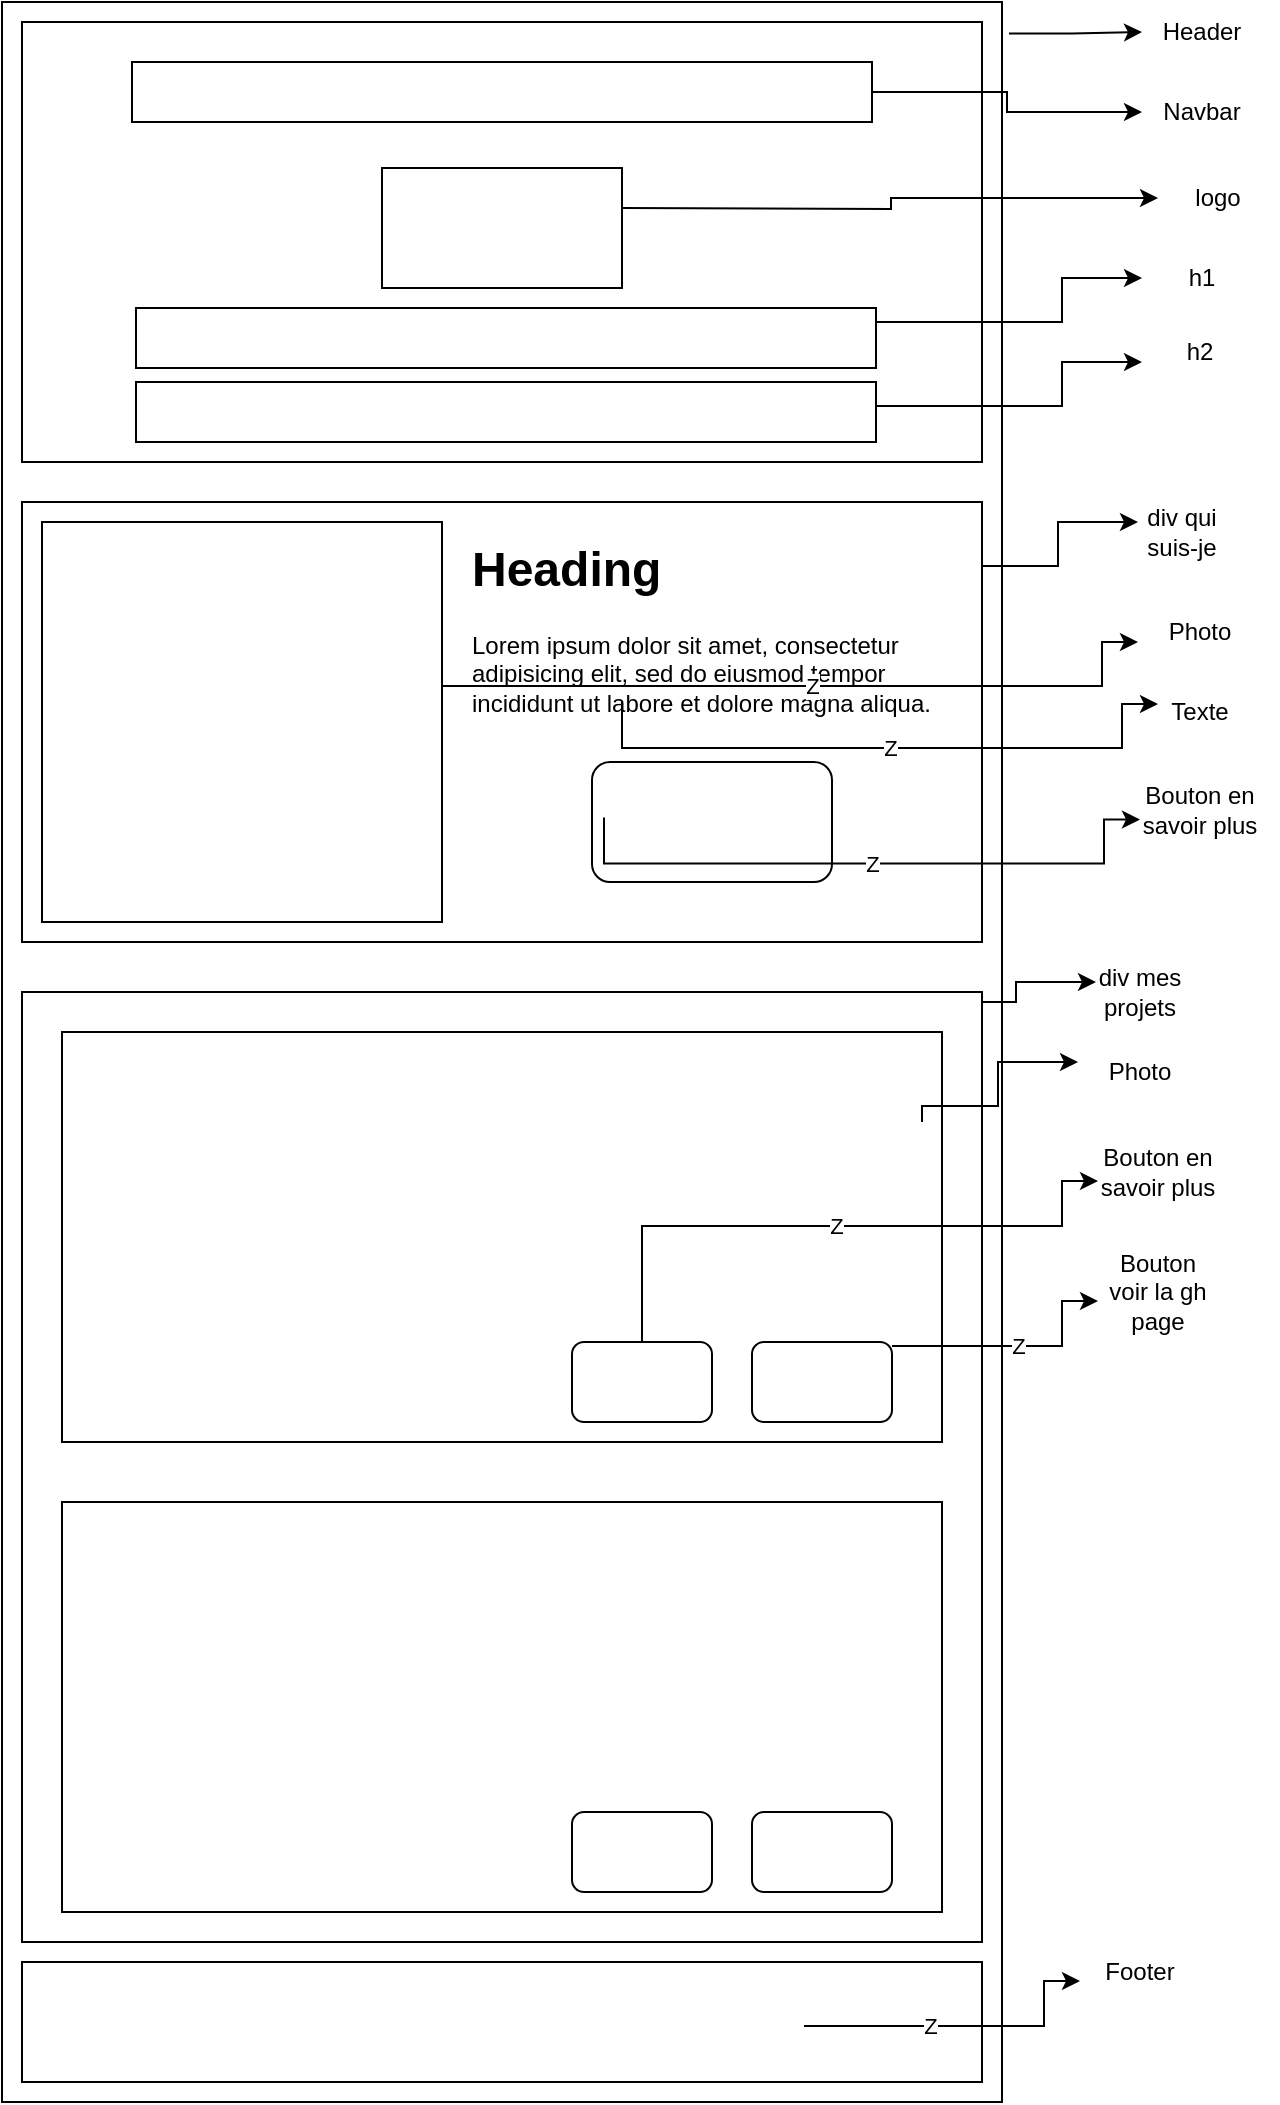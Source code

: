 <mxfile version="15.4.0" type="github">
  <diagram id="wgWVWkLuQf_HbRL2IC5x" name="Page-1">
    <mxGraphModel dx="651" dy="397" grid="1" gridSize="10" guides="1" tooltips="1" connect="1" arrows="1" fold="1" page="1" pageScale="1" pageWidth="827" pageHeight="1169" math="0" shadow="0">
      <root>
        <mxCell id="0" />
        <mxCell id="1" parent="0" />
        <mxCell id="NwJ2-ESEY010zBiN_XA0-1" value="" style="rounded=0;whiteSpace=wrap;html=1;" vertex="1" parent="1">
          <mxGeometry x="70" y="40" width="500" height="1050" as="geometry" />
        </mxCell>
        <mxCell id="NwJ2-ESEY010zBiN_XA0-2" value="" style="rounded=0;whiteSpace=wrap;html=1;" vertex="1" parent="1">
          <mxGeometry x="80" y="50" width="480" height="220" as="geometry" />
        </mxCell>
        <mxCell id="NwJ2-ESEY010zBiN_XA0-3" value="" style="rounded=0;whiteSpace=wrap;html=1;" vertex="1" parent="1">
          <mxGeometry x="260" y="123" width="120" height="60" as="geometry" />
        </mxCell>
        <mxCell id="NwJ2-ESEY010zBiN_XA0-4" value="" style="rounded=0;whiteSpace=wrap;html=1;" vertex="1" parent="1">
          <mxGeometry x="137" y="193" width="370" height="30" as="geometry" />
        </mxCell>
        <mxCell id="NwJ2-ESEY010zBiN_XA0-5" value="" style="rounded=0;whiteSpace=wrap;html=1;" vertex="1" parent="1">
          <mxGeometry x="137" y="230" width="370" height="30" as="geometry" />
        </mxCell>
        <mxCell id="NwJ2-ESEY010zBiN_XA0-6" value="" style="rounded=0;whiteSpace=wrap;html=1;" vertex="1" parent="1">
          <mxGeometry x="135" y="70" width="370" height="30" as="geometry" />
        </mxCell>
        <mxCell id="NwJ2-ESEY010zBiN_XA0-7" value="" style="rounded=0;whiteSpace=wrap;html=1;" vertex="1" parent="1">
          <mxGeometry x="80" y="1020" width="480" height="60" as="geometry" />
        </mxCell>
        <mxCell id="NwJ2-ESEY010zBiN_XA0-8" value="" style="rounded=0;whiteSpace=wrap;html=1;" vertex="1" parent="1">
          <mxGeometry x="80" y="290" width="480" height="220" as="geometry" />
        </mxCell>
        <mxCell id="NwJ2-ESEY010zBiN_XA0-9" value="" style="whiteSpace=wrap;html=1;aspect=fixed;" vertex="1" parent="1">
          <mxGeometry x="90" y="300" width="200" height="200" as="geometry" />
        </mxCell>
        <mxCell id="NwJ2-ESEY010zBiN_XA0-10" value="&lt;h1&gt;Heading&lt;/h1&gt;&lt;p&gt;Lorem ipsum dolor sit amet, consectetur adipisicing elit, sed do eiusmod tempor incididunt ut labore et dolore magna aliqua.&lt;/p&gt;" style="text;html=1;strokeColor=none;fillColor=none;spacing=5;spacingTop=-20;whiteSpace=wrap;overflow=hidden;rounded=0;" vertex="1" parent="1">
          <mxGeometry x="300" y="304" width="250" height="196" as="geometry" />
        </mxCell>
        <mxCell id="NwJ2-ESEY010zBiN_XA0-11" value="" style="rounded=1;whiteSpace=wrap;html=1;" vertex="1" parent="1">
          <mxGeometry x="365" y="420" width="120" height="60" as="geometry" />
        </mxCell>
        <mxCell id="NwJ2-ESEY010zBiN_XA0-12" value="" style="rounded=0;whiteSpace=wrap;html=1;" vertex="1" parent="1">
          <mxGeometry x="80" y="535" width="480" height="475" as="geometry" />
        </mxCell>
        <mxCell id="NwJ2-ESEY010zBiN_XA0-13" value="" style="rounded=0;whiteSpace=wrap;html=1;" vertex="1" parent="1">
          <mxGeometry x="100" y="790" width="440" height="205" as="geometry" />
        </mxCell>
        <mxCell id="NwJ2-ESEY010zBiN_XA0-14" value="" style="rounded=0;whiteSpace=wrap;html=1;" vertex="1" parent="1">
          <mxGeometry x="100" y="555" width="440" height="205" as="geometry" />
        </mxCell>
        <mxCell id="NwJ2-ESEY010zBiN_XA0-18" value="" style="rounded=1;whiteSpace=wrap;html=1;" vertex="1" parent="1">
          <mxGeometry x="355" y="945" width="70" height="40" as="geometry" />
        </mxCell>
        <mxCell id="NwJ2-ESEY010zBiN_XA0-19" value="" style="rounded=1;whiteSpace=wrap;html=1;" vertex="1" parent="1">
          <mxGeometry x="445" y="945" width="70" height="40" as="geometry" />
        </mxCell>
        <mxCell id="NwJ2-ESEY010zBiN_XA0-20" value="" style="rounded=1;whiteSpace=wrap;html=1;" vertex="1" parent="1">
          <mxGeometry x="445" y="710" width="70" height="40" as="geometry" />
        </mxCell>
        <mxCell id="NwJ2-ESEY010zBiN_XA0-21" value="" style="rounded=1;whiteSpace=wrap;html=1;" vertex="1" parent="1">
          <mxGeometry x="355" y="710" width="70" height="40" as="geometry" />
        </mxCell>
        <mxCell id="NwJ2-ESEY010zBiN_XA0-26" value="Header" style="text;html=1;strokeColor=none;fillColor=none;align=center;verticalAlign=middle;whiteSpace=wrap;rounded=0;" vertex="1" parent="1">
          <mxGeometry x="640" y="40" width="60" height="30" as="geometry" />
        </mxCell>
        <mxCell id="NwJ2-ESEY010zBiN_XA0-27" value="Navbar" style="text;html=1;strokeColor=none;fillColor=none;align=center;verticalAlign=middle;whiteSpace=wrap;rounded=0;" vertex="1" parent="1">
          <mxGeometry x="640" y="80" width="60" height="30" as="geometry" />
        </mxCell>
        <mxCell id="NwJ2-ESEY010zBiN_XA0-28" value="logo" style="text;html=1;strokeColor=none;fillColor=none;align=center;verticalAlign=middle;whiteSpace=wrap;rounded=0;" vertex="1" parent="1">
          <mxGeometry x="648" y="123" width="60" height="30" as="geometry" />
        </mxCell>
        <mxCell id="NwJ2-ESEY010zBiN_XA0-29" value="h1" style="text;html=1;strokeColor=none;fillColor=none;align=center;verticalAlign=middle;whiteSpace=wrap;rounded=0;" vertex="1" parent="1">
          <mxGeometry x="640" y="163" width="60" height="30" as="geometry" />
        </mxCell>
        <mxCell id="NwJ2-ESEY010zBiN_XA0-30" value="h2" style="text;html=1;strokeColor=none;fillColor=none;align=center;verticalAlign=middle;whiteSpace=wrap;rounded=0;" vertex="1" parent="1">
          <mxGeometry x="639" y="200" width="60" height="30" as="geometry" />
        </mxCell>
        <mxCell id="NwJ2-ESEY010zBiN_XA0-31" value="" style="endArrow=classic;html=1;rounded=0;edgeStyle=orthogonalEdgeStyle;entryX=0;entryY=0.5;entryDx=0;entryDy=0;exitX=1.007;exitY=0.015;exitDx=0;exitDy=0;exitPerimeter=0;" edge="1" parent="1" source="NwJ2-ESEY010zBiN_XA0-1" target="NwJ2-ESEY010zBiN_XA0-26">
          <mxGeometry width="50" height="50" relative="1" as="geometry">
            <mxPoint x="550" y="90" as="sourcePoint" />
            <mxPoint x="600" y="40" as="targetPoint" />
          </mxGeometry>
        </mxCell>
        <mxCell id="NwJ2-ESEY010zBiN_XA0-32" value="" style="endArrow=classic;html=1;rounded=0;edgeStyle=orthogonalEdgeStyle;" edge="1" parent="1" source="NwJ2-ESEY010zBiN_XA0-6" target="NwJ2-ESEY010zBiN_XA0-27">
          <mxGeometry width="50" height="50" relative="1" as="geometry">
            <mxPoint x="583.5" y="65.75" as="sourcePoint" />
            <mxPoint x="650" y="65" as="targetPoint" />
          </mxGeometry>
        </mxCell>
        <mxCell id="NwJ2-ESEY010zBiN_XA0-33" value="" style="endArrow=classic;html=1;rounded=0;edgeStyle=orthogonalEdgeStyle;entryX=0;entryY=0.5;entryDx=0;entryDy=0;" edge="1" parent="1" target="NwJ2-ESEY010zBiN_XA0-28">
          <mxGeometry width="50" height="50" relative="1" as="geometry">
            <mxPoint x="380" y="143" as="sourcePoint" />
            <mxPoint x="515" y="153" as="targetPoint" />
          </mxGeometry>
        </mxCell>
        <mxCell id="NwJ2-ESEY010zBiN_XA0-34" value="" style="endArrow=classic;html=1;rounded=0;edgeStyle=orthogonalEdgeStyle;exitX=1;exitY=0.5;exitDx=0;exitDy=0;" edge="1" parent="1" source="NwJ2-ESEY010zBiN_XA0-4" target="NwJ2-ESEY010zBiN_XA0-29">
          <mxGeometry width="50" height="50" relative="1" as="geometry">
            <mxPoint x="390" y="153" as="sourcePoint" />
            <mxPoint x="650" y="193" as="targetPoint" />
            <Array as="points">
              <mxPoint x="507" y="200" />
              <mxPoint x="600" y="200" />
              <mxPoint x="600" y="178" />
            </Array>
          </mxGeometry>
        </mxCell>
        <mxCell id="NwJ2-ESEY010zBiN_XA0-35" value="" style="endArrow=classic;html=1;rounded=0;edgeStyle=orthogonalEdgeStyle;exitX=1;exitY=0.5;exitDx=0;exitDy=0;" edge="1" parent="1">
          <mxGeometry width="50" height="50" relative="1" as="geometry">
            <mxPoint x="507" y="250" as="sourcePoint" />
            <mxPoint x="640" y="220" as="targetPoint" />
            <Array as="points">
              <mxPoint x="507" y="242" />
              <mxPoint x="600" y="242" />
              <mxPoint x="600" y="220" />
            </Array>
          </mxGeometry>
        </mxCell>
        <mxCell id="NwJ2-ESEY010zBiN_XA0-36" value="div qui suis-je" style="text;html=1;strokeColor=none;fillColor=none;align=center;verticalAlign=middle;whiteSpace=wrap;rounded=0;" vertex="1" parent="1">
          <mxGeometry x="630" y="290" width="60" height="30" as="geometry" />
        </mxCell>
        <mxCell id="NwJ2-ESEY010zBiN_XA0-37" value="" style="endArrow=classic;html=1;rounded=0;edgeStyle=orthogonalEdgeStyle;" edge="1" parent="1">
          <mxGeometry width="50" height="50" relative="1" as="geometry">
            <mxPoint x="560" y="330" as="sourcePoint" />
            <mxPoint x="638" y="300" as="targetPoint" />
            <Array as="points">
              <mxPoint x="560" y="330" />
              <mxPoint x="560" y="322" />
              <mxPoint x="598" y="322" />
              <mxPoint x="598" y="300" />
            </Array>
          </mxGeometry>
        </mxCell>
        <mxCell id="NwJ2-ESEY010zBiN_XA0-38" value="Photo" style="text;html=1;strokeColor=none;fillColor=none;align=center;verticalAlign=middle;whiteSpace=wrap;rounded=0;" vertex="1" parent="1">
          <mxGeometry x="639" y="340" width="60" height="30" as="geometry" />
        </mxCell>
        <mxCell id="NwJ2-ESEY010zBiN_XA0-39" value="Z" style="endArrow=classic;html=1;rounded=0;edgeStyle=orthogonalEdgeStyle;" edge="1" parent="1" source="NwJ2-ESEY010zBiN_XA0-9">
          <mxGeometry width="50" height="50" relative="1" as="geometry">
            <mxPoint x="560" y="390" as="sourcePoint" />
            <mxPoint x="638" y="360" as="targetPoint" />
            <Array as="points">
              <mxPoint x="620" y="382" />
              <mxPoint x="620" y="360" />
            </Array>
          </mxGeometry>
        </mxCell>
        <mxCell id="NwJ2-ESEY010zBiN_XA0-40" value="Texte" style="text;html=1;strokeColor=none;fillColor=none;align=center;verticalAlign=middle;whiteSpace=wrap;rounded=0;" vertex="1" parent="1">
          <mxGeometry x="639" y="380" width="60" height="30" as="geometry" />
        </mxCell>
        <mxCell id="NwJ2-ESEY010zBiN_XA0-41" value="Z" style="endArrow=classic;html=1;rounded=0;edgeStyle=orthogonalEdgeStyle;" edge="1" parent="1">
          <mxGeometry width="50" height="50" relative="1" as="geometry">
            <mxPoint x="380" y="390" as="sourcePoint" />
            <mxPoint x="648" y="391" as="targetPoint" />
            <Array as="points">
              <mxPoint x="630" y="413" />
              <mxPoint x="630" y="391" />
            </Array>
          </mxGeometry>
        </mxCell>
        <mxCell id="NwJ2-ESEY010zBiN_XA0-42" value="Z" style="endArrow=classic;html=1;rounded=0;edgeStyle=orthogonalEdgeStyle;" edge="1" parent="1">
          <mxGeometry width="50" height="50" relative="1" as="geometry">
            <mxPoint x="371" y="447.75" as="sourcePoint" />
            <mxPoint x="639" y="448.75" as="targetPoint" />
            <Array as="points">
              <mxPoint x="621" y="470.75" />
              <mxPoint x="621" y="448.75" />
            </Array>
          </mxGeometry>
        </mxCell>
        <mxCell id="NwJ2-ESEY010zBiN_XA0-43" value="Bouton en savoir plus" style="text;html=1;strokeColor=none;fillColor=none;align=center;verticalAlign=middle;whiteSpace=wrap;rounded=0;" vertex="1" parent="1">
          <mxGeometry x="639" y="429.25" width="60" height="30" as="geometry" />
        </mxCell>
        <mxCell id="NwJ2-ESEY010zBiN_XA0-44" value="Photo" style="text;html=1;strokeColor=none;fillColor=none;align=center;verticalAlign=middle;whiteSpace=wrap;rounded=0;" vertex="1" parent="1">
          <mxGeometry x="609" y="560" width="60" height="30" as="geometry" />
        </mxCell>
        <mxCell id="NwJ2-ESEY010zBiN_XA0-45" value="" style="endArrow=classic;html=1;rounded=0;edgeStyle=orthogonalEdgeStyle;" edge="1" parent="1">
          <mxGeometry width="50" height="50" relative="1" as="geometry">
            <mxPoint x="530" y="600" as="sourcePoint" />
            <mxPoint x="608" y="570" as="targetPoint" />
            <Array as="points">
              <mxPoint x="530" y="600" />
              <mxPoint x="530" y="592" />
              <mxPoint x="568" y="592" />
              <mxPoint x="568" y="570" />
            </Array>
          </mxGeometry>
        </mxCell>
        <mxCell id="NwJ2-ESEY010zBiN_XA0-46" value="div mes projets" style="text;html=1;strokeColor=none;fillColor=none;align=center;verticalAlign=middle;whiteSpace=wrap;rounded=0;" vertex="1" parent="1">
          <mxGeometry x="609" y="520" width="60" height="30" as="geometry" />
        </mxCell>
        <mxCell id="NwJ2-ESEY010zBiN_XA0-47" value="" style="endArrow=classic;html=1;rounded=0;edgeStyle=orthogonalEdgeStyle;" edge="1" parent="1" source="NwJ2-ESEY010zBiN_XA0-12">
          <mxGeometry width="50" height="50" relative="1" as="geometry">
            <mxPoint x="539" y="560" as="sourcePoint" />
            <mxPoint x="617" y="530" as="targetPoint" />
            <Array as="points">
              <mxPoint x="577" y="540" />
              <mxPoint x="577" y="530" />
            </Array>
          </mxGeometry>
        </mxCell>
        <mxCell id="NwJ2-ESEY010zBiN_XA0-48" value="Bouton en savoir plus" style="text;html=1;strokeColor=none;fillColor=none;align=center;verticalAlign=middle;whiteSpace=wrap;rounded=0;" vertex="1" parent="1">
          <mxGeometry x="618" y="610" width="60" height="30" as="geometry" />
        </mxCell>
        <mxCell id="NwJ2-ESEY010zBiN_XA0-49" value="Z" style="endArrow=classic;html=1;rounded=0;edgeStyle=orthogonalEdgeStyle;" edge="1" parent="1" source="NwJ2-ESEY010zBiN_XA0-21">
          <mxGeometry width="50" height="50" relative="1" as="geometry">
            <mxPoint x="350.0" y="628.5" as="sourcePoint" />
            <mxPoint x="618" y="629.5" as="targetPoint" />
            <Array as="points">
              <mxPoint x="390" y="652" />
              <mxPoint x="600" y="652" />
              <mxPoint x="600" y="630" />
            </Array>
          </mxGeometry>
        </mxCell>
        <mxCell id="NwJ2-ESEY010zBiN_XA0-50" value="Bouton voir la gh page" style="text;html=1;strokeColor=none;fillColor=none;align=center;verticalAlign=middle;whiteSpace=wrap;rounded=0;" vertex="1" parent="1">
          <mxGeometry x="618" y="670" width="60" height="30" as="geometry" />
        </mxCell>
        <mxCell id="NwJ2-ESEY010zBiN_XA0-51" value="Z" style="endArrow=classic;html=1;rounded=0;edgeStyle=orthogonalEdgeStyle;" edge="1" parent="1" source="NwJ2-ESEY010zBiN_XA0-20">
          <mxGeometry width="50" height="50" relative="1" as="geometry">
            <mxPoint x="390" y="770" as="sourcePoint" />
            <mxPoint x="618" y="689.5" as="targetPoint" />
            <Array as="points">
              <mxPoint x="480" y="712" />
              <mxPoint x="600" y="712" />
              <mxPoint x="600" y="690" />
            </Array>
          </mxGeometry>
        </mxCell>
        <mxCell id="NwJ2-ESEY010zBiN_XA0-52" value="Footer" style="text;html=1;strokeColor=none;fillColor=none;align=center;verticalAlign=middle;whiteSpace=wrap;rounded=0;" vertex="1" parent="1">
          <mxGeometry x="609" y="1010" width="60" height="30" as="geometry" />
        </mxCell>
        <mxCell id="NwJ2-ESEY010zBiN_XA0-53" value="Z" style="endArrow=classic;html=1;rounded=0;edgeStyle=orthogonalEdgeStyle;" edge="1" parent="1">
          <mxGeometry width="50" height="50" relative="1" as="geometry">
            <mxPoint x="506" y="1052" as="sourcePoint" />
            <mxPoint x="609" y="1029.5" as="targetPoint" />
            <Array as="points">
              <mxPoint x="471" y="1052" />
              <mxPoint x="591" y="1052" />
              <mxPoint x="591" y="1030" />
            </Array>
          </mxGeometry>
        </mxCell>
      </root>
    </mxGraphModel>
  </diagram>
</mxfile>
